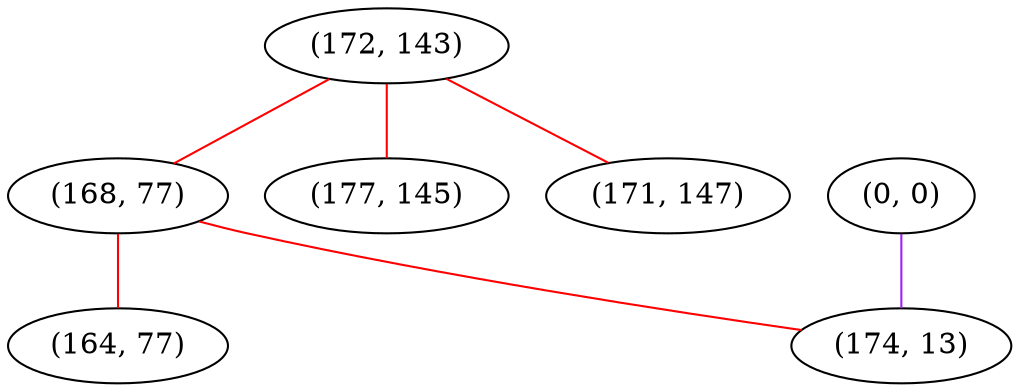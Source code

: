graph "" {
"(172, 143)";
"(0, 0)";
"(168, 77)";
"(174, 13)";
"(177, 145)";
"(164, 77)";
"(171, 147)";
"(172, 143)" -- "(168, 77)"  [color=red, key=0, weight=1];
"(172, 143)" -- "(171, 147)"  [color=red, key=0, weight=1];
"(172, 143)" -- "(177, 145)"  [color=red, key=0, weight=1];
"(0, 0)" -- "(174, 13)"  [color=purple, key=0, weight=4];
"(168, 77)" -- "(164, 77)"  [color=red, key=0, weight=1];
"(168, 77)" -- "(174, 13)"  [color=red, key=0, weight=1];
}
